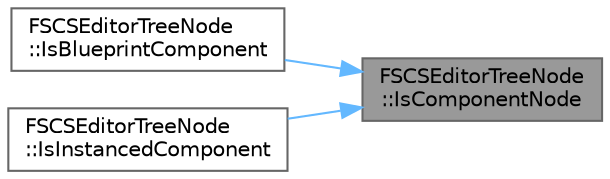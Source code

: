 digraph "FSCSEditorTreeNode::IsComponentNode"
{
 // INTERACTIVE_SVG=YES
 // LATEX_PDF_SIZE
  bgcolor="transparent";
  edge [fontname=Helvetica,fontsize=10,labelfontname=Helvetica,labelfontsize=10];
  node [fontname=Helvetica,fontsize=10,shape=box,height=0.2,width=0.4];
  rankdir="RL";
  Node1 [id="Node000001",label="FSCSEditorTreeNode\l::IsComponentNode",height=0.2,width=0.4,color="gray40", fillcolor="grey60", style="filled", fontcolor="black",tooltip=" "];
  Node1 -> Node2 [id="edge1_Node000001_Node000002",dir="back",color="steelblue1",style="solid",tooltip=" "];
  Node2 [id="Node000002",label="FSCSEditorTreeNode\l::IsBlueprintComponent",height=0.2,width=0.4,color="grey40", fillcolor="white", style="filled",URL="$d3/deb/classFSCSEditorTreeNode.html#ae5be6527e7fd2b82b059e47e0ccfd4e4",tooltip=" "];
  Node1 -> Node3 [id="edge2_Node000001_Node000003",dir="back",color="steelblue1",style="solid",tooltip=" "];
  Node3 [id="Node000003",label="FSCSEditorTreeNode\l::IsInstancedComponent",height=0.2,width=0.4,color="grey40", fillcolor="white", style="filled",URL="$d3/deb/classFSCSEditorTreeNode.html#aa2a8921be27c72f6c9ab1b9baccb2395",tooltip=" "];
}
